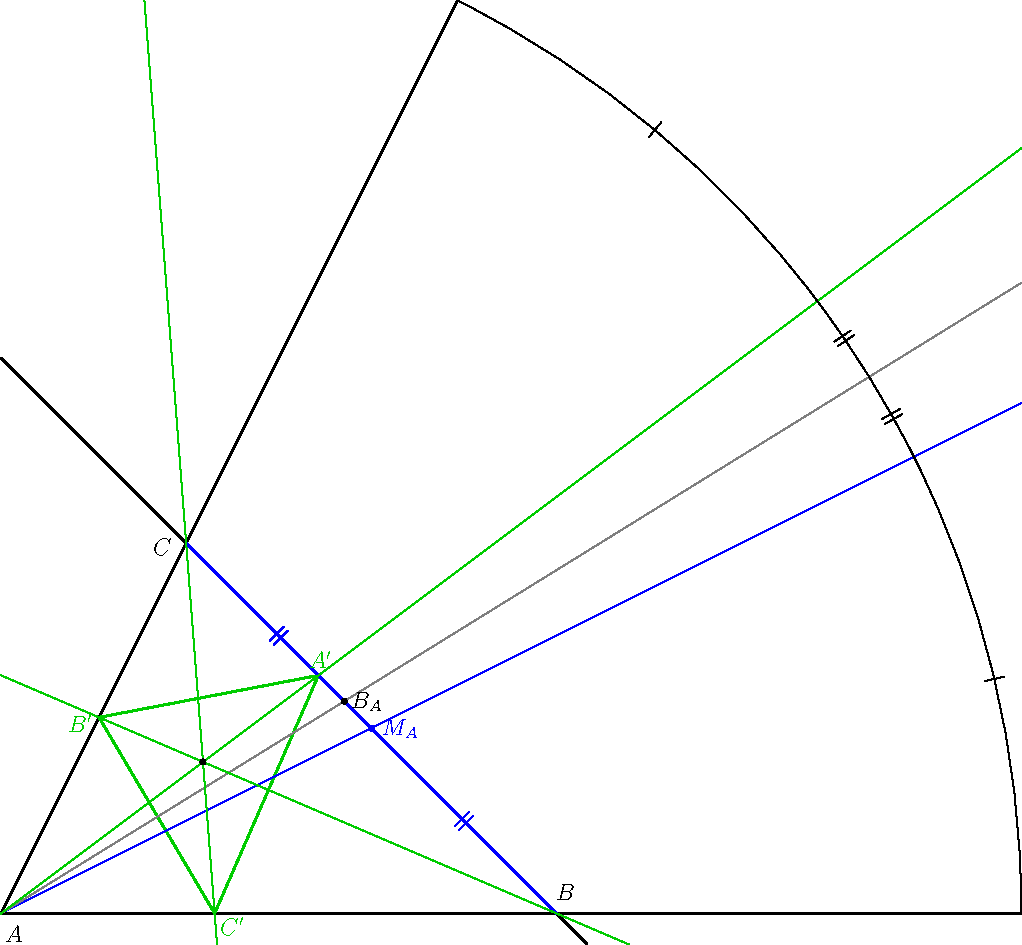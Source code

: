 import geometry;
size(10cm,0);

// currentcoordsys=cartesiansystem((2,1),i=(1,0.5),j=(-0.25,0.75));
// show(currentcoordsys);

triangle t=triangle((-1,0), (2,0), (0,2));

drawline(t, linewidth(bp));
label(t,alignFactor=2, alignAngle=90);

/*<asyxml><view file="modules/geometry.asy" type="triangle" signature="symmedial(triangle)"/></asyxml>*/
triangle st=symmedial(t);
draw(st, bp+0.8green);
label("$A'$", "$B'$", "$C'$", st, alignAngle=45, 0.8green);

/*<asyxml><view file="modules/geometry.asy" type="line" signature="median(vertex)"/></asyxml>*/
line mA=median(t.VA);
draw(mA, blue);
dot("$M_A$",midpoint(t.BC), 1.5E, blue);
draw(segment(t.BC), bp+blue, StickIntervalMarker(2,2,blue));

/*<asyxml><view file="modules/geometry.asy" type="line" signature="bisector(vertex,real)"/></asyxml>*/
line bA=bisector(t.VA);
draw(bA, grey);
/*<asyxml><view file="modules/geometry.asy" type="point" signature="bisectorpoint(side)"/></asyxml>*/
dot("$B_A$", bisectorpoint(t.BC));

/*<asyxml><view file="modules/geometry.asy" type="line" signature="symmedian(vertex)"/></asyxml>*/
line sA=symmedian(t.VA);
draw(sA, 0.8*green);

draw(symmedian(t.VB), 0.8*green);
draw(symmedian(t.VC), 0.8*green);

/*<asyxml><view file="modules/geometry.asy" type="point" signature="symmedian(triangle)"/></asyxml>*/
point sP=symmedian(t);
dot(sP);

markangle(sA, (line) t.AC, radius=18cm, StickIntervalMarker(1,1));
markangle((line) t.AB, mA, radius=18cm, StickIntervalMarker(1,1));
markangle(mA, sA, radius=18cm, StickIntervalMarker(2,2));